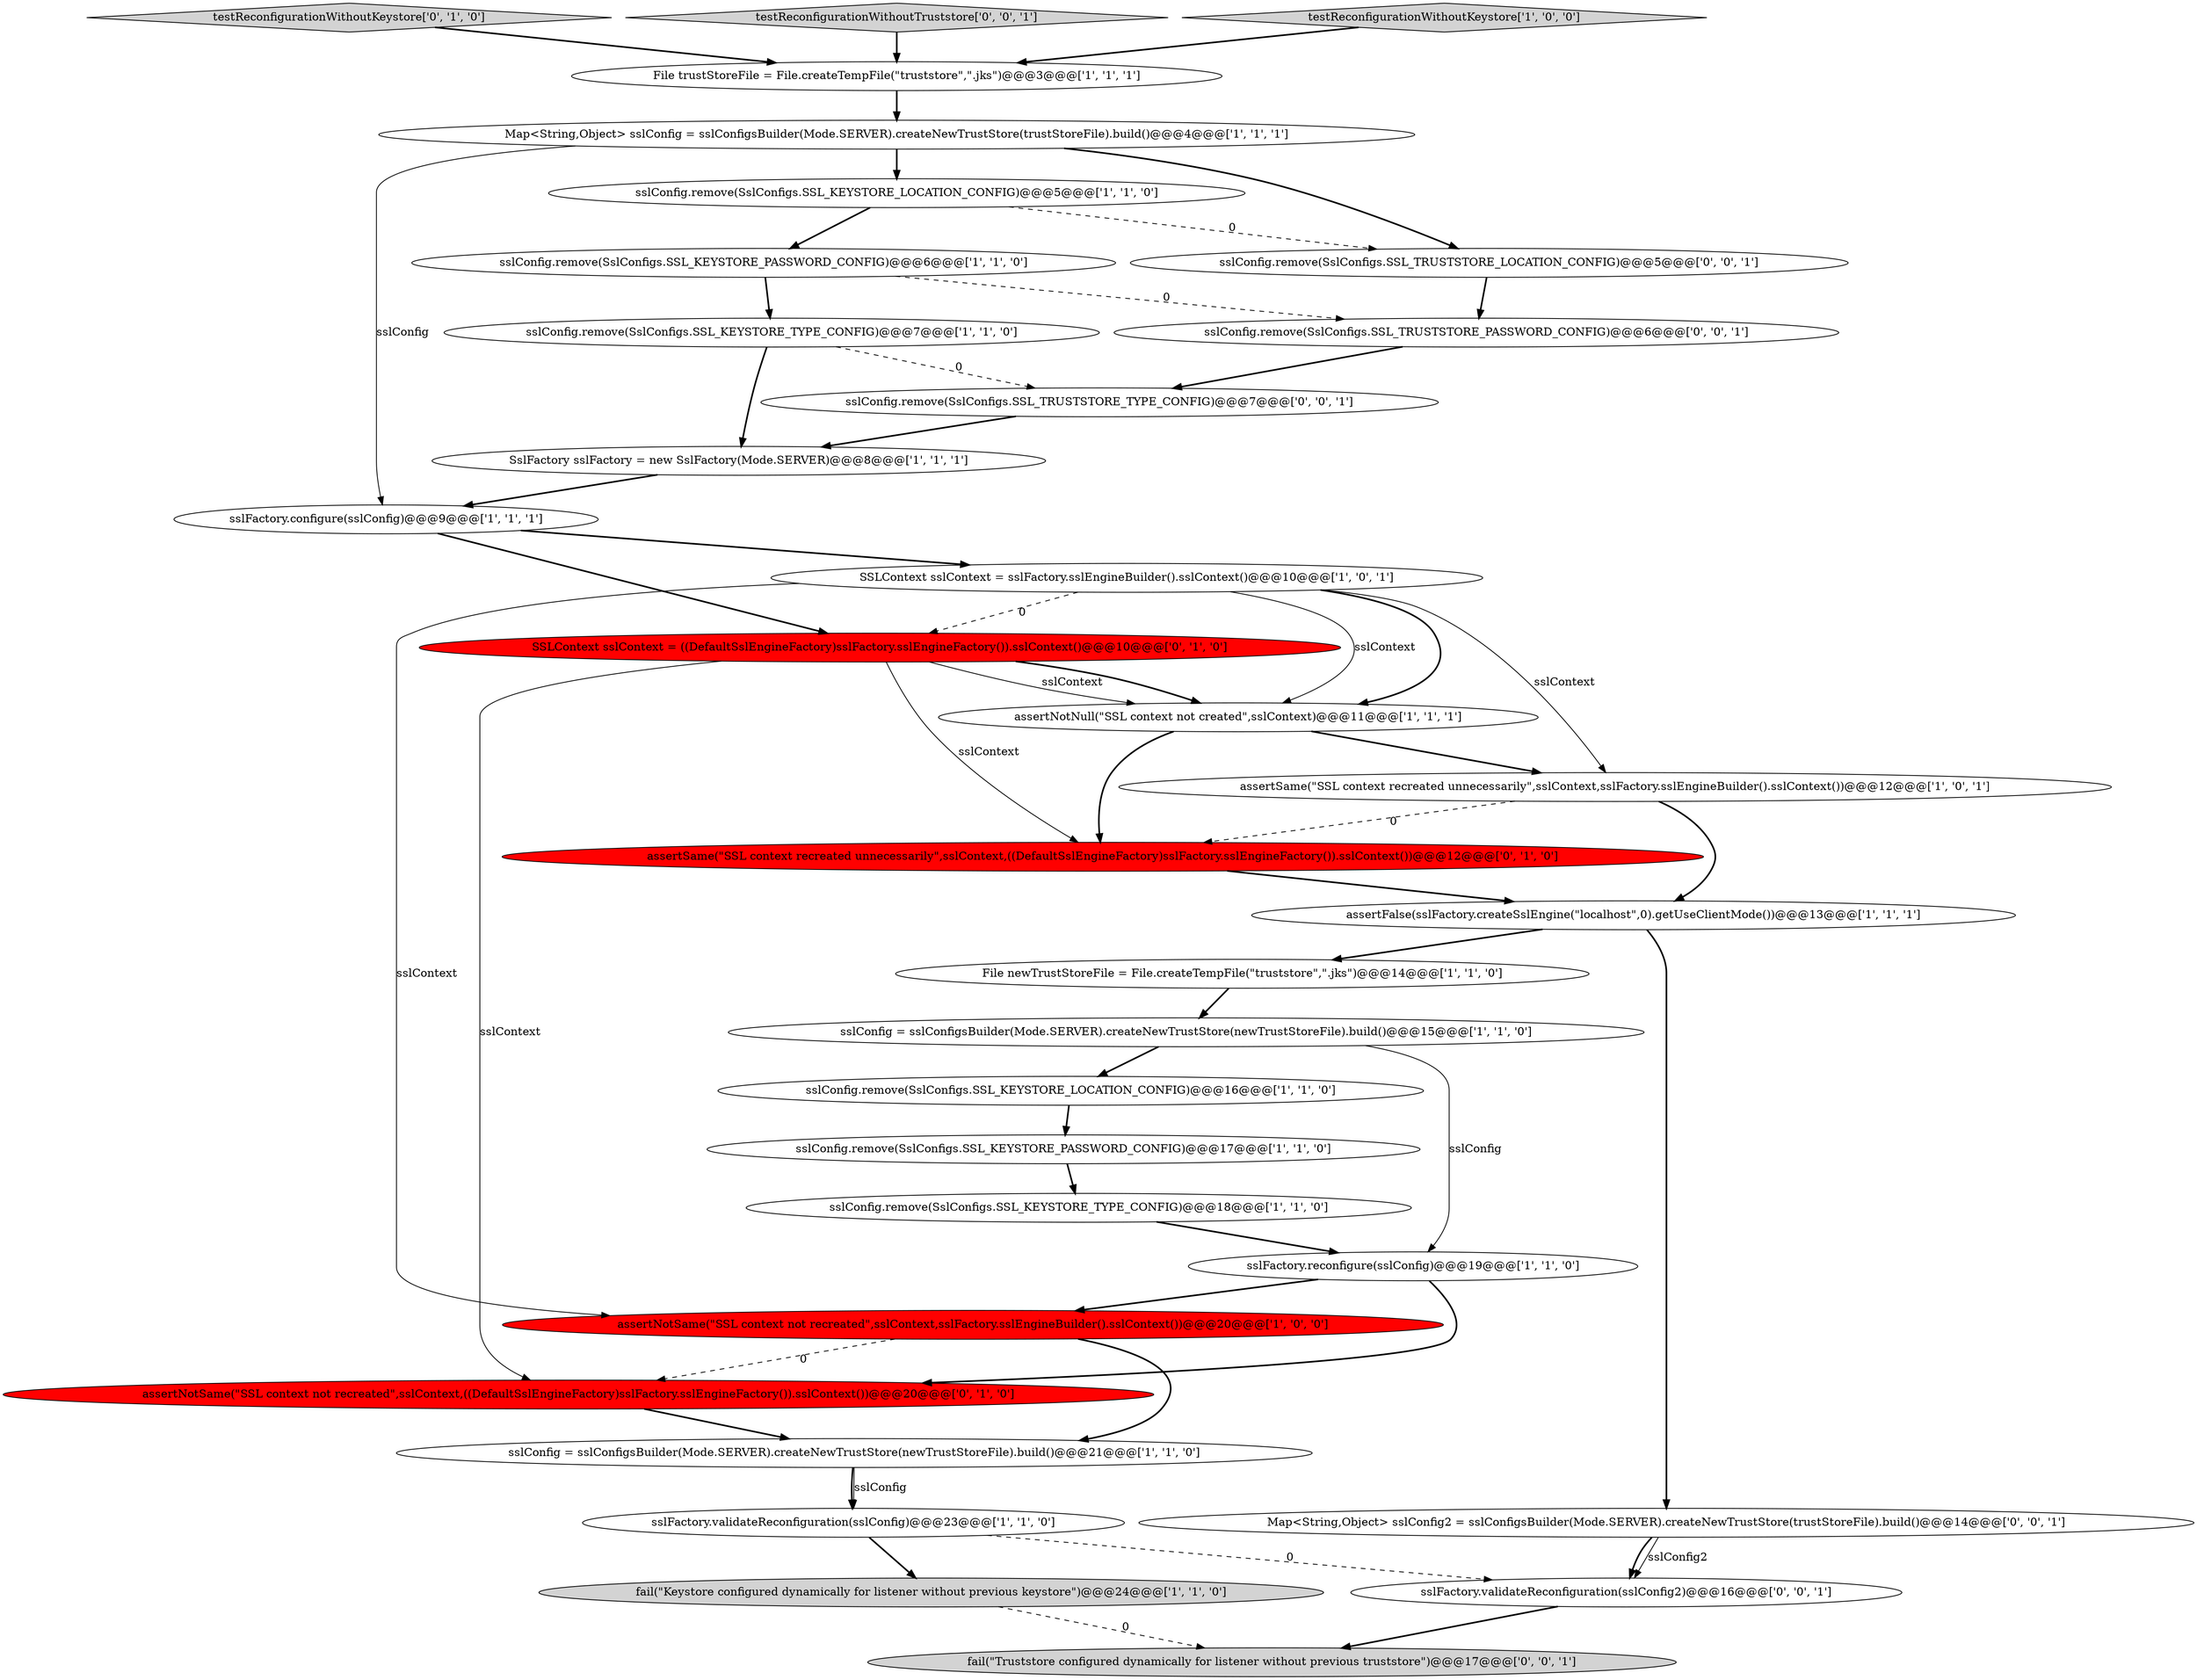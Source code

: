 digraph {
6 [style = filled, label = "sslFactory.configure(sslConfig)@@@9@@@['1', '1', '1']", fillcolor = white, shape = ellipse image = "AAA0AAABBB1BBB"];
24 [style = filled, label = "assertSame(\"SSL context recreated unnecessarily\",sslContext,((DefaultSslEngineFactory)sslFactory.sslEngineFactory()).sslContext())@@@12@@@['0', '1', '0']", fillcolor = red, shape = ellipse image = "AAA1AAABBB2BBB"];
29 [style = filled, label = "Map<String,Object> sslConfig2 = sslConfigsBuilder(Mode.SERVER).createNewTrustStore(trustStoreFile).build()@@@14@@@['0', '0', '1']", fillcolor = white, shape = ellipse image = "AAA0AAABBB3BBB"];
30 [style = filled, label = "sslConfig.remove(SslConfigs.SSL_TRUSTSTORE_TYPE_CONFIG)@@@7@@@['0', '0', '1']", fillcolor = white, shape = ellipse image = "AAA0AAABBB3BBB"];
13 [style = filled, label = "Map<String,Object> sslConfig = sslConfigsBuilder(Mode.SERVER).createNewTrustStore(trustStoreFile).build()@@@4@@@['1', '1', '1']", fillcolor = white, shape = ellipse image = "AAA0AAABBB1BBB"];
3 [style = filled, label = "sslFactory.validateReconfiguration(sslConfig)@@@23@@@['1', '1', '0']", fillcolor = white, shape = ellipse image = "AAA0AAABBB1BBB"];
23 [style = filled, label = "assertNotSame(\"SSL context not recreated\",sslContext,((DefaultSslEngineFactory)sslFactory.sslEngineFactory()).sslContext())@@@20@@@['0', '1', '0']", fillcolor = red, shape = ellipse image = "AAA1AAABBB2BBB"];
25 [style = filled, label = "testReconfigurationWithoutKeystore['0', '1', '0']", fillcolor = lightgray, shape = diamond image = "AAA0AAABBB2BBB"];
7 [style = filled, label = "fail(\"Keystore configured dynamically for listener without previous keystore\")@@@24@@@['1', '1', '0']", fillcolor = lightgray, shape = ellipse image = "AAA0AAABBB1BBB"];
5 [style = filled, label = "File newTrustStoreFile = File.createTempFile(\"truststore\",\".jks\")@@@14@@@['1', '1', '0']", fillcolor = white, shape = ellipse image = "AAA0AAABBB1BBB"];
4 [style = filled, label = "File trustStoreFile = File.createTempFile(\"truststore\",\".jks\")@@@3@@@['1', '1', '1']", fillcolor = white, shape = ellipse image = "AAA0AAABBB1BBB"];
31 [style = filled, label = "sslConfig.remove(SslConfigs.SSL_TRUSTSTORE_LOCATION_CONFIG)@@@5@@@['0', '0', '1']", fillcolor = white, shape = ellipse image = "AAA0AAABBB3BBB"];
18 [style = filled, label = "sslConfig.remove(SslConfigs.SSL_KEYSTORE_LOCATION_CONFIG)@@@5@@@['1', '1', '0']", fillcolor = white, shape = ellipse image = "AAA0AAABBB1BBB"];
15 [style = filled, label = "sslConfig = sslConfigsBuilder(Mode.SERVER).createNewTrustStore(newTrustStoreFile).build()@@@21@@@['1', '1', '0']", fillcolor = white, shape = ellipse image = "AAA0AAABBB1BBB"];
10 [style = filled, label = "assertNotSame(\"SSL context not recreated\",sslContext,sslFactory.sslEngineBuilder().sslContext())@@@20@@@['1', '0', '0']", fillcolor = red, shape = ellipse image = "AAA1AAABBB1BBB"];
28 [style = filled, label = "testReconfigurationWithoutTruststore['0', '0', '1']", fillcolor = lightgray, shape = diamond image = "AAA0AAABBB3BBB"];
19 [style = filled, label = "sslConfig = sslConfigsBuilder(Mode.SERVER).createNewTrustStore(newTrustStoreFile).build()@@@15@@@['1', '1', '0']", fillcolor = white, shape = ellipse image = "AAA0AAABBB1BBB"];
20 [style = filled, label = "sslConfig.remove(SslConfigs.SSL_KEYSTORE_LOCATION_CONFIG)@@@16@@@['1', '1', '0']", fillcolor = white, shape = ellipse image = "AAA0AAABBB1BBB"];
26 [style = filled, label = "fail(\"Truststore configured dynamically for listener without previous truststore\")@@@17@@@['0', '0', '1']", fillcolor = lightgray, shape = ellipse image = "AAA0AAABBB3BBB"];
32 [style = filled, label = "sslConfig.remove(SslConfigs.SSL_TRUSTSTORE_PASSWORD_CONFIG)@@@6@@@['0', '0', '1']", fillcolor = white, shape = ellipse image = "AAA0AAABBB3BBB"];
16 [style = filled, label = "sslConfig.remove(SslConfigs.SSL_KEYSTORE_PASSWORD_CONFIG)@@@6@@@['1', '1', '0']", fillcolor = white, shape = ellipse image = "AAA0AAABBB1BBB"];
9 [style = filled, label = "sslConfig.remove(SslConfigs.SSL_KEYSTORE_TYPE_CONFIG)@@@18@@@['1', '1', '0']", fillcolor = white, shape = ellipse image = "AAA0AAABBB1BBB"];
22 [style = filled, label = "SSLContext sslContext = ((DefaultSslEngineFactory)sslFactory.sslEngineFactory()).sslContext()@@@10@@@['0', '1', '0']", fillcolor = red, shape = ellipse image = "AAA1AAABBB2BBB"];
21 [style = filled, label = "sslFactory.reconfigure(sslConfig)@@@19@@@['1', '1', '0']", fillcolor = white, shape = ellipse image = "AAA0AAABBB1BBB"];
14 [style = filled, label = "sslConfig.remove(SslConfigs.SSL_KEYSTORE_TYPE_CONFIG)@@@7@@@['1', '1', '0']", fillcolor = white, shape = ellipse image = "AAA0AAABBB1BBB"];
27 [style = filled, label = "sslFactory.validateReconfiguration(sslConfig2)@@@16@@@['0', '0', '1']", fillcolor = white, shape = ellipse image = "AAA0AAABBB3BBB"];
1 [style = filled, label = "assertFalse(sslFactory.createSslEngine(\"localhost\",0).getUseClientMode())@@@13@@@['1', '1', '1']", fillcolor = white, shape = ellipse image = "AAA0AAABBB1BBB"];
17 [style = filled, label = "SslFactory sslFactory = new SslFactory(Mode.SERVER)@@@8@@@['1', '1', '1']", fillcolor = white, shape = ellipse image = "AAA0AAABBB1BBB"];
11 [style = filled, label = "SSLContext sslContext = sslFactory.sslEngineBuilder().sslContext()@@@10@@@['1', '0', '1']", fillcolor = white, shape = ellipse image = "AAA0AAABBB1BBB"];
2 [style = filled, label = "sslConfig.remove(SslConfigs.SSL_KEYSTORE_PASSWORD_CONFIG)@@@17@@@['1', '1', '0']", fillcolor = white, shape = ellipse image = "AAA0AAABBB1BBB"];
12 [style = filled, label = "testReconfigurationWithoutKeystore['1', '0', '0']", fillcolor = lightgray, shape = diamond image = "AAA0AAABBB1BBB"];
0 [style = filled, label = "assertNotNull(\"SSL context not created\",sslContext)@@@11@@@['1', '1', '1']", fillcolor = white, shape = ellipse image = "AAA0AAABBB1BBB"];
8 [style = filled, label = "assertSame(\"SSL context recreated unnecessarily\",sslContext,sslFactory.sslEngineBuilder().sslContext())@@@12@@@['1', '0', '1']", fillcolor = white, shape = ellipse image = "AAA0AAABBB1BBB"];
1->5 [style = bold, label=""];
11->10 [style = solid, label="sslContext"];
21->10 [style = bold, label=""];
13->6 [style = solid, label="sslConfig"];
30->17 [style = bold, label=""];
10->15 [style = bold, label=""];
16->32 [style = dashed, label="0"];
17->6 [style = bold, label=""];
6->22 [style = bold, label=""];
31->32 [style = bold, label=""];
19->20 [style = bold, label=""];
3->27 [style = dashed, label="0"];
4->13 [style = bold, label=""];
23->15 [style = bold, label=""];
29->27 [style = solid, label="sslConfig2"];
11->22 [style = dashed, label="0"];
25->4 [style = bold, label=""];
14->17 [style = bold, label=""];
2->9 [style = bold, label=""];
8->24 [style = dashed, label="0"];
19->21 [style = solid, label="sslConfig"];
15->3 [style = bold, label=""];
32->30 [style = bold, label=""];
15->3 [style = solid, label="sslConfig"];
20->2 [style = bold, label=""];
8->1 [style = bold, label=""];
5->19 [style = bold, label=""];
29->27 [style = bold, label=""];
11->0 [style = bold, label=""];
27->26 [style = bold, label=""];
22->0 [style = bold, label=""];
12->4 [style = bold, label=""];
3->7 [style = bold, label=""];
6->11 [style = bold, label=""];
0->24 [style = bold, label=""];
14->30 [style = dashed, label="0"];
0->8 [style = bold, label=""];
9->21 [style = bold, label=""];
22->23 [style = solid, label="sslContext"];
16->14 [style = bold, label=""];
11->8 [style = solid, label="sslContext"];
22->0 [style = solid, label="sslContext"];
24->1 [style = bold, label=""];
13->31 [style = bold, label=""];
1->29 [style = bold, label=""];
22->24 [style = solid, label="sslContext"];
11->0 [style = solid, label="sslContext"];
7->26 [style = dashed, label="0"];
18->31 [style = dashed, label="0"];
10->23 [style = dashed, label="0"];
13->18 [style = bold, label=""];
28->4 [style = bold, label=""];
21->23 [style = bold, label=""];
18->16 [style = bold, label=""];
}

